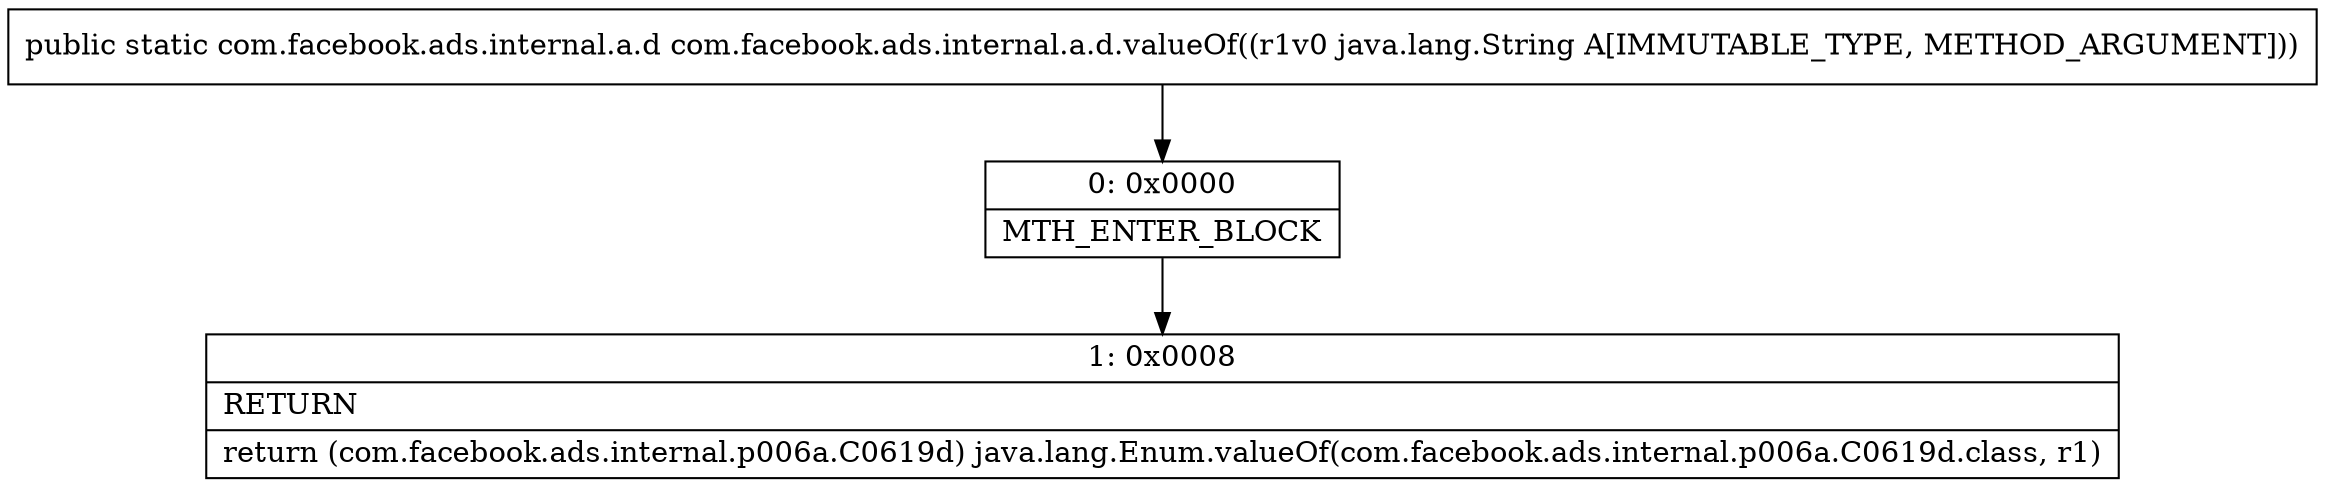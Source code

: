 digraph "CFG forcom.facebook.ads.internal.a.d.valueOf(Ljava\/lang\/String;)Lcom\/facebook\/ads\/internal\/a\/d;" {
Node_0 [shape=record,label="{0\:\ 0x0000|MTH_ENTER_BLOCK\l}"];
Node_1 [shape=record,label="{1\:\ 0x0008|RETURN\l|return (com.facebook.ads.internal.p006a.C0619d) java.lang.Enum.valueOf(com.facebook.ads.internal.p006a.C0619d.class, r1)\l}"];
MethodNode[shape=record,label="{public static com.facebook.ads.internal.a.d com.facebook.ads.internal.a.d.valueOf((r1v0 java.lang.String A[IMMUTABLE_TYPE, METHOD_ARGUMENT])) }"];
MethodNode -> Node_0;
Node_0 -> Node_1;
}

